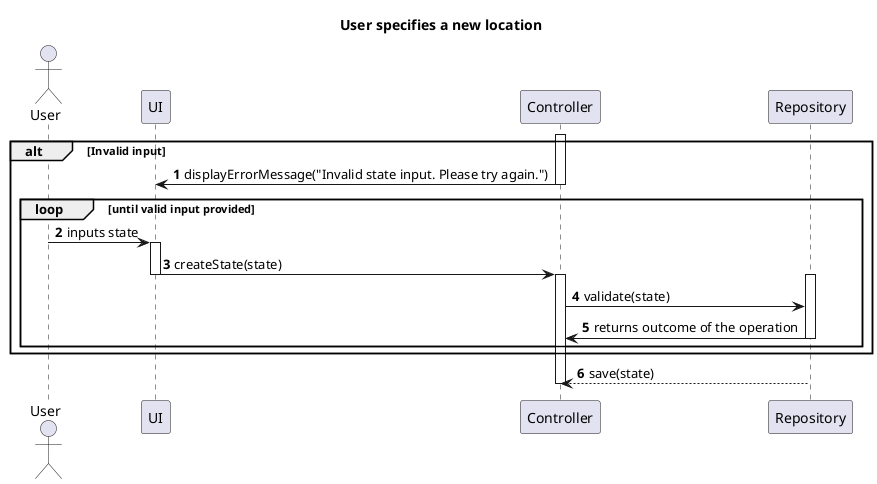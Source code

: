 @startuml
autonumber
title User specifies a new location

actor User
participant UI
participant Controller
participant Repository




alt Invalid input
    activate Controller
    Controller -> UI: displayErrorMessage("Invalid state input. Please try again.")
    deactivate Controller
    loop until valid input provided
        User -> UI: inputs state
        activate UI
        UI -> Controller: createState(state)
        deactivate UI
        activate Controller
        activate Repository
        Controller -> Repository : validate(state)
        Repository -> Controller : returns outcome of the operation
        deactivate Repository
        
    end
end

Repository --> Controller: save(state)
deactivate Repository

deactivate Controller


@enduml
